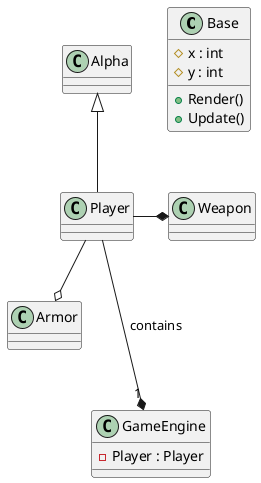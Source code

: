 @startuml Test
class Base{
    #x : int
    #y : int
    +Render()
    +Update()
}
class Player
class Weapon
class Armor
class GameEngine

Alpha <|-- Player
Player -* Weapon
Player --o Armor
Player ---* "1" GameEngine: contains

GameEngine : -Player : Player
@enduml